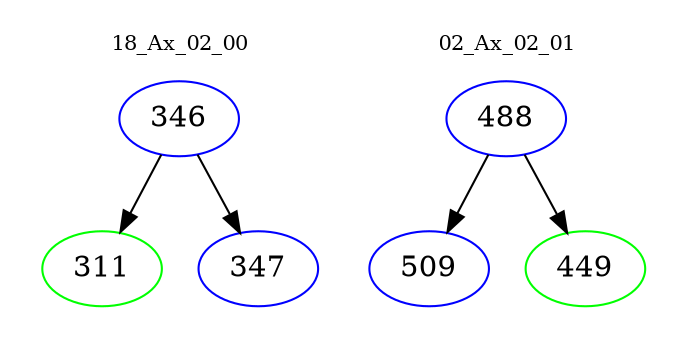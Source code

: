 digraph{
subgraph cluster_0 {
color = white
label = "18_Ax_02_00";
fontsize=10;
T0_346 [label="346", color="blue"]
T0_346 -> T0_311 [color="black"]
T0_311 [label="311", color="green"]
T0_346 -> T0_347 [color="black"]
T0_347 [label="347", color="blue"]
}
subgraph cluster_1 {
color = white
label = "02_Ax_02_01";
fontsize=10;
T1_488 [label="488", color="blue"]
T1_488 -> T1_509 [color="black"]
T1_509 [label="509", color="blue"]
T1_488 -> T1_449 [color="black"]
T1_449 [label="449", color="green"]
}
}

